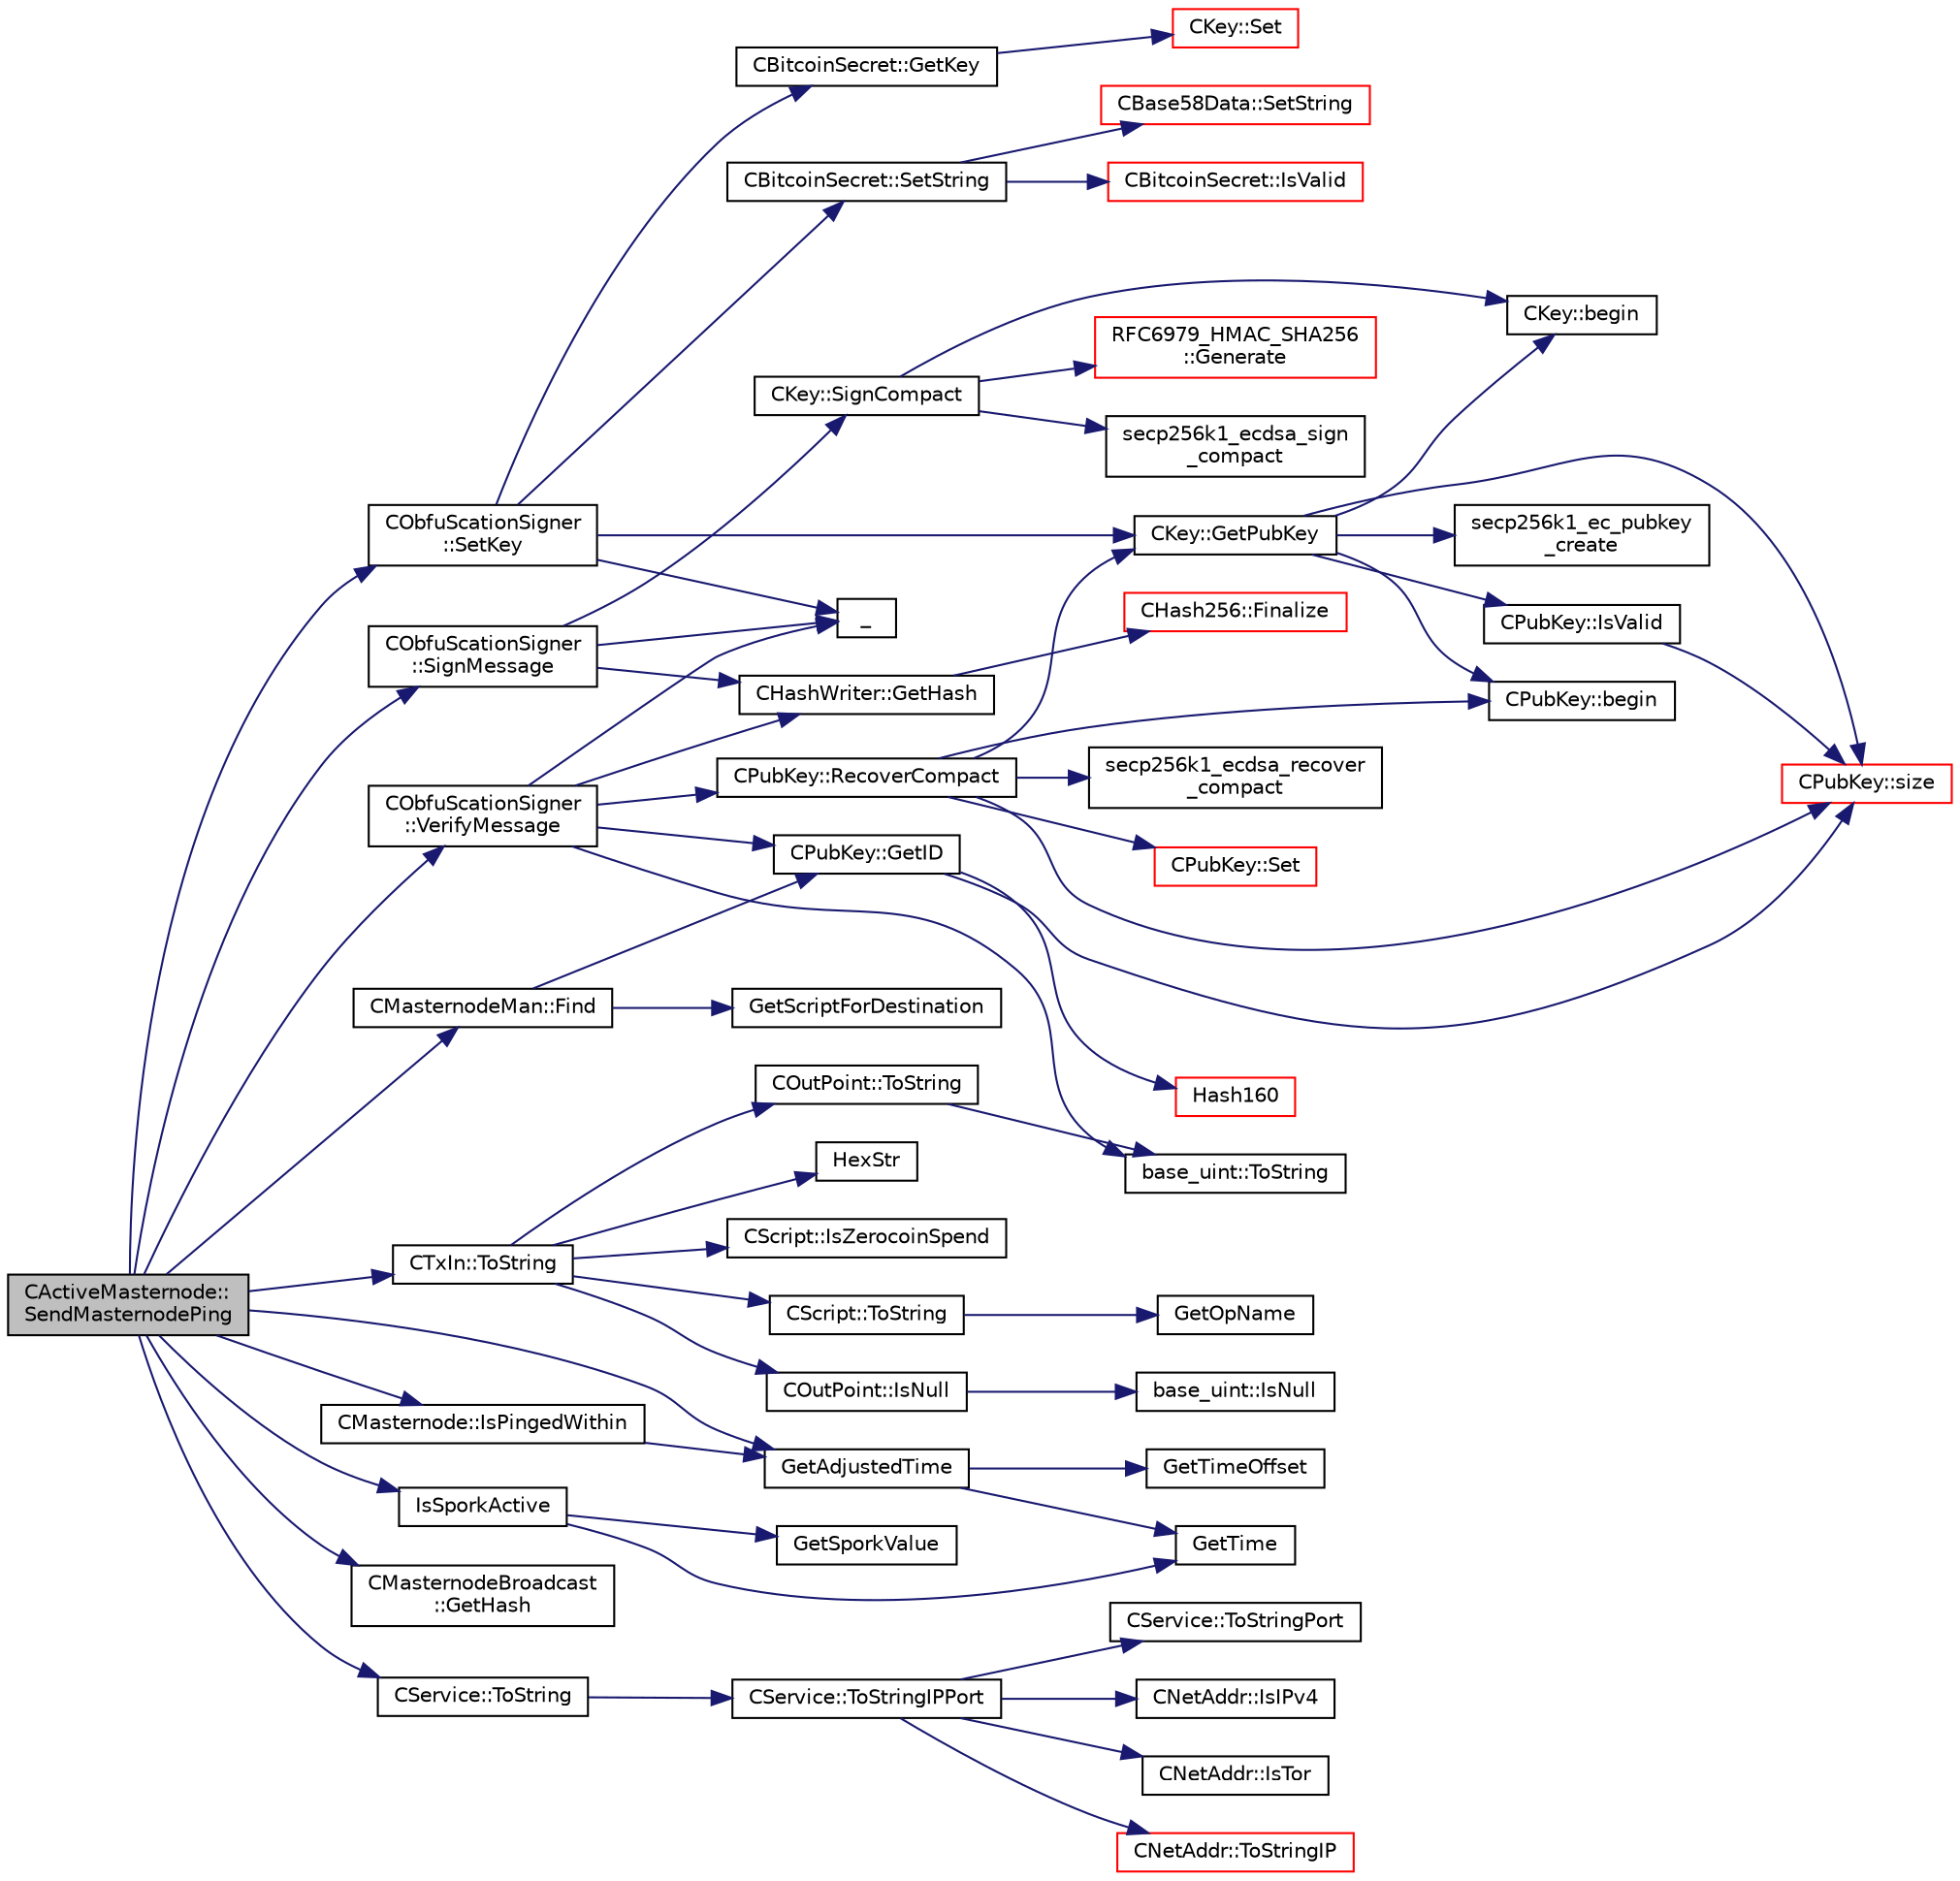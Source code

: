 digraph "CActiveMasternode::SendMasternodePing"
{
  edge [fontname="Helvetica",fontsize="10",labelfontname="Helvetica",labelfontsize="10"];
  node [fontname="Helvetica",fontsize="10",shape=record];
  rankdir="LR";
  Node508 [label="CActiveMasternode::\lSendMasternodePing",height=0.2,width=0.4,color="black", fillcolor="grey75", style="filled", fontcolor="black"];
  Node508 -> Node509 [color="midnightblue",fontsize="10",style="solid",fontname="Helvetica"];
  Node509 [label="CObfuScationSigner\l::SetKey",height=0.2,width=0.4,color="black", fillcolor="white", style="filled",URL="$class_c_obfu_scation_signer.html#a4a12e41611db1b711d59ac4c3323dd36",tooltip="Set the private/public key values, returns true if successful. "];
  Node509 -> Node510 [color="midnightblue",fontsize="10",style="solid",fontname="Helvetica"];
  Node510 [label="CBitcoinSecret::SetString",height=0.2,width=0.4,color="black", fillcolor="white", style="filled",URL="$class_c_bitcoin_secret.html#a6a8aff02f66099f33f573ad3e6375bb1"];
  Node510 -> Node511 [color="midnightblue",fontsize="10",style="solid",fontname="Helvetica"];
  Node511 [label="CBase58Data::SetString",height=0.2,width=0.4,color="red", fillcolor="white", style="filled",URL="$class_c_base58_data.html#a250fa3bc97d03c7d87de5485c8b49b57"];
  Node510 -> Node518 [color="midnightblue",fontsize="10",style="solid",fontname="Helvetica"];
  Node518 [label="CBitcoinSecret::IsValid",height=0.2,width=0.4,color="red", fillcolor="white", style="filled",URL="$class_c_bitcoin_secret.html#a2a93fa8a09826ff63498cb3e4370c154"];
  Node509 -> Node521 [color="midnightblue",fontsize="10",style="solid",fontname="Helvetica"];
  Node521 [label="_",height=0.2,width=0.4,color="black", fillcolor="white", style="filled",URL="$ui__interface_8h.html#aad133bb6103b53cebf03fd01e2f11ba1",tooltip="Translation function: Call Translate signal on UI interface, which returns a boost::optional result..."];
  Node509 -> Node522 [color="midnightblue",fontsize="10",style="solid",fontname="Helvetica"];
  Node522 [label="CBitcoinSecret::GetKey",height=0.2,width=0.4,color="black", fillcolor="white", style="filled",URL="$class_c_bitcoin_secret.html#a4d6bf559d092e6d47f8001c7171096df"];
  Node522 -> Node523 [color="midnightblue",fontsize="10",style="solid",fontname="Helvetica"];
  Node523 [label="CKey::Set",height=0.2,width=0.4,color="red", fillcolor="white", style="filled",URL="$class_c_key.html#aaa13d5f08456bba094210c5eeabf64c8",tooltip="Initialize using begin and end iterators to byte data. "];
  Node509 -> Node526 [color="midnightblue",fontsize="10",style="solid",fontname="Helvetica"];
  Node526 [label="CKey::GetPubKey",height=0.2,width=0.4,color="black", fillcolor="white", style="filled",URL="$class_c_key.html#aa1085c59603a62db6ec776300f250337",tooltip="Compute the public key from a private key. "];
  Node526 -> Node527 [color="midnightblue",fontsize="10",style="solid",fontname="Helvetica"];
  Node527 [label="secp256k1_ec_pubkey\l_create",height=0.2,width=0.4,color="black", fillcolor="white", style="filled",URL="$secp256k1_8h.html#a22e1ef593e0d06d40b4f233e91447aa3",tooltip="Compute the public key for a secret key. "];
  Node526 -> Node528 [color="midnightblue",fontsize="10",style="solid",fontname="Helvetica"];
  Node528 [label="CPubKey::begin",height=0.2,width=0.4,color="black", fillcolor="white", style="filled",URL="$class_c_pub_key.html#a859ab9909d68092d6d4fc739237ab358"];
  Node526 -> Node529 [color="midnightblue",fontsize="10",style="solid",fontname="Helvetica"];
  Node529 [label="CKey::begin",height=0.2,width=0.4,color="black", fillcolor="white", style="filled",URL="$class_c_key.html#ab8dee0ad9d933304a22284ee40040847"];
  Node526 -> Node530 [color="midnightblue",fontsize="10",style="solid",fontname="Helvetica"];
  Node530 [label="CPubKey::size",height=0.2,width=0.4,color="red", fillcolor="white", style="filled",URL="$class_c_pub_key.html#a6bb28fcf0a5f799c69f5b7269363b309",tooltip="Simple read-only vector-like interface to the pubkey data. "];
  Node526 -> Node532 [color="midnightblue",fontsize="10",style="solid",fontname="Helvetica"];
  Node532 [label="CPubKey::IsValid",height=0.2,width=0.4,color="black", fillcolor="white", style="filled",URL="$class_c_pub_key.html#a4fa94293cf8577fd039b9a133f6c7f30"];
  Node532 -> Node530 [color="midnightblue",fontsize="10",style="solid",fontname="Helvetica"];
  Node508 -> Node533 [color="midnightblue",fontsize="10",style="solid",fontname="Helvetica"];
  Node533 [label="CTxIn::ToString",height=0.2,width=0.4,color="black", fillcolor="white", style="filled",URL="$class_c_tx_in.html#a9f3dcba8a979ca7007448f8ad1d3c4c1"];
  Node533 -> Node534 [color="midnightblue",fontsize="10",style="solid",fontname="Helvetica"];
  Node534 [label="COutPoint::ToString",height=0.2,width=0.4,color="black", fillcolor="white", style="filled",URL="$class_c_out_point.html#ab0026adab6a1098cf00de05c872fbb5d"];
  Node534 -> Node535 [color="midnightblue",fontsize="10",style="solid",fontname="Helvetica"];
  Node535 [label="base_uint::ToString",height=0.2,width=0.4,color="black", fillcolor="white", style="filled",URL="$classbase__uint.html#acccba4d9d51a0c36261718ca0cbb293b"];
  Node533 -> Node536 [color="midnightblue",fontsize="10",style="solid",fontname="Helvetica"];
  Node536 [label="COutPoint::IsNull",height=0.2,width=0.4,color="black", fillcolor="white", style="filled",URL="$class_c_out_point.html#ae1516581fa2234556761f04af3a207a6"];
  Node536 -> Node537 [color="midnightblue",fontsize="10",style="solid",fontname="Helvetica"];
  Node537 [label="base_uint::IsNull",height=0.2,width=0.4,color="black", fillcolor="white", style="filled",URL="$classbase__uint.html#a5b67cea01e9219160fe251053adc7cc7"];
  Node533 -> Node538 [color="midnightblue",fontsize="10",style="solid",fontname="Helvetica"];
  Node538 [label="CScript::IsZerocoinSpend",height=0.2,width=0.4,color="black", fillcolor="white", style="filled",URL="$class_c_script.html#a84914a83542deece42dda7b22b043c1f"];
  Node533 -> Node539 [color="midnightblue",fontsize="10",style="solid",fontname="Helvetica"];
  Node539 [label="HexStr",height=0.2,width=0.4,color="black", fillcolor="white", style="filled",URL="$utilstrencodings_8h.html#ace13a819ca4e98c22847d26b3b357e75"];
  Node533 -> Node540 [color="midnightblue",fontsize="10",style="solid",fontname="Helvetica"];
  Node540 [label="CScript::ToString",height=0.2,width=0.4,color="black", fillcolor="white", style="filled",URL="$class_c_script.html#a05fe53ab8fc6a217036bb0d6d7f5d706"];
  Node540 -> Node541 [color="midnightblue",fontsize="10",style="solid",fontname="Helvetica"];
  Node541 [label="GetOpName",height=0.2,width=0.4,color="black", fillcolor="white", style="filled",URL="$script_8cpp.html#a573587022d52d3542eb6fbf5a1190489"];
  Node508 -> Node542 [color="midnightblue",fontsize="10",style="solid",fontname="Helvetica"];
  Node542 [label="CMasternodeMan::Find",height=0.2,width=0.4,color="black", fillcolor="white", style="filled",URL="$class_c_masternode_man.html#a3d34836c6992d29c485ba94a0c1e0ae6",tooltip="Find an entry. "];
  Node542 -> Node543 [color="midnightblue",fontsize="10",style="solid",fontname="Helvetica"];
  Node543 [label="GetScriptForDestination",height=0.2,width=0.4,color="black", fillcolor="white", style="filled",URL="$standard_8cpp.html#ae40f28d3b46c21033f6ee1f1200d0321"];
  Node542 -> Node544 [color="midnightblue",fontsize="10",style="solid",fontname="Helvetica"];
  Node544 [label="CPubKey::GetID",height=0.2,width=0.4,color="black", fillcolor="white", style="filled",URL="$class_c_pub_key.html#a2675f7e6f72eff68e7a5227289feb021",tooltip="Get the KeyID of this public key (hash of its serialization) "];
  Node544 -> Node545 [color="midnightblue",fontsize="10",style="solid",fontname="Helvetica"];
  Node545 [label="Hash160",height=0.2,width=0.4,color="red", fillcolor="white", style="filled",URL="$hash_8h.html#a4490f70ddae16e9e48460a0416a48a6b",tooltip="Compute the 160-bit hash an object. "];
  Node544 -> Node530 [color="midnightblue",fontsize="10",style="solid",fontname="Helvetica"];
  Node508 -> Node551 [color="midnightblue",fontsize="10",style="solid",fontname="Helvetica"];
  Node551 [label="CMasternode::IsPingedWithin",height=0.2,width=0.4,color="black", fillcolor="white", style="filled",URL="$class_c_masternode.html#ab4d54c22f0e31b0d2ee111c6b11d7e72"];
  Node551 -> Node552 [color="midnightblue",fontsize="10",style="solid",fontname="Helvetica"];
  Node552 [label="GetAdjustedTime",height=0.2,width=0.4,color="black", fillcolor="white", style="filled",URL="$timedata_8cpp.html#a09f81b9c7650f898cf3cf305b87547e6"];
  Node552 -> Node553 [color="midnightblue",fontsize="10",style="solid",fontname="Helvetica"];
  Node553 [label="GetTime",height=0.2,width=0.4,color="black", fillcolor="white", style="filled",URL="$utiltime_8cpp.html#a46fac5fba8ba905b5f9acb364f5d8c6f",tooltip="For unit testing. "];
  Node552 -> Node554 [color="midnightblue",fontsize="10",style="solid",fontname="Helvetica"];
  Node554 [label="GetTimeOffset",height=0.2,width=0.4,color="black", fillcolor="white", style="filled",URL="$timedata_8cpp.html#a50ca5344c75631267633f15cfe5e983e",tooltip="\"Never go to sea with two chronometers; take one or three.\" Our three time sources are: ..."];
  Node508 -> Node555 [color="midnightblue",fontsize="10",style="solid",fontname="Helvetica"];
  Node555 [label="CMasternodeBroadcast\l::GetHash",height=0.2,width=0.4,color="black", fillcolor="white", style="filled",URL="$class_c_masternode_broadcast.html#a0ada325e5672c4cd178cf02cdc0a7bd5"];
  Node508 -> Node556 [color="midnightblue",fontsize="10",style="solid",fontname="Helvetica"];
  Node556 [label="IsSporkActive",height=0.2,width=0.4,color="black", fillcolor="white", style="filled",URL="$spork_8cpp.html#a3305663176e21e81c80dc951a7f8ea5e"];
  Node556 -> Node557 [color="midnightblue",fontsize="10",style="solid",fontname="Helvetica"];
  Node557 [label="GetSporkValue",height=0.2,width=0.4,color="black", fillcolor="white", style="filled",URL="$spork_8cpp.html#a7125c44e1c9a54dc7c28556b3fb24a8f"];
  Node556 -> Node553 [color="midnightblue",fontsize="10",style="solid",fontname="Helvetica"];
  Node508 -> Node552 [color="midnightblue",fontsize="10",style="solid",fontname="Helvetica"];
  Node508 -> Node558 [color="midnightblue",fontsize="10",style="solid",fontname="Helvetica"];
  Node558 [label="CService::ToString",height=0.2,width=0.4,color="black", fillcolor="white", style="filled",URL="$class_c_service.html#a225473158bc07c87a6a862160d73cfea"];
  Node558 -> Node559 [color="midnightblue",fontsize="10",style="solid",fontname="Helvetica"];
  Node559 [label="CService::ToStringIPPort",height=0.2,width=0.4,color="black", fillcolor="white", style="filled",URL="$class_c_service.html#a224204c838b12eeb49ca7eabe6f75004"];
  Node559 -> Node560 [color="midnightblue",fontsize="10",style="solid",fontname="Helvetica"];
  Node560 [label="CNetAddr::IsIPv4",height=0.2,width=0.4,color="black", fillcolor="white", style="filled",URL="$class_c_net_addr.html#a7021b79e9a33c342b68db09dbb6c2293"];
  Node559 -> Node561 [color="midnightblue",fontsize="10",style="solid",fontname="Helvetica"];
  Node561 [label="CNetAddr::IsTor",height=0.2,width=0.4,color="black", fillcolor="white", style="filled",URL="$class_c_net_addr.html#a4db37b4997ff3b8c57959f2aa915a9a3"];
  Node559 -> Node562 [color="midnightblue",fontsize="10",style="solid",fontname="Helvetica"];
  Node562 [label="CNetAddr::ToStringIP",height=0.2,width=0.4,color="red", fillcolor="white", style="filled",URL="$class_c_net_addr.html#a0c8d9b5ed3824546ff4dccca3b28b073"];
  Node559 -> Node568 [color="midnightblue",fontsize="10",style="solid",fontname="Helvetica"];
  Node568 [label="CService::ToStringPort",height=0.2,width=0.4,color="black", fillcolor="white", style="filled",URL="$class_c_service.html#a95d6f24b6a613fca24734ba4e38ef3dc"];
  Node508 -> Node569 [color="midnightblue",fontsize="10",style="solid",fontname="Helvetica"];
  Node569 [label="CObfuScationSigner\l::SignMessage",height=0.2,width=0.4,color="black", fillcolor="white", style="filled",URL="$class_c_obfu_scation_signer.html#a004eab16d18045b42d51037eab817585",tooltip="Sign the message, returns true if successful. "];
  Node569 -> Node570 [color="midnightblue",fontsize="10",style="solid",fontname="Helvetica"];
  Node570 [label="CKey::SignCompact",height=0.2,width=0.4,color="black", fillcolor="white", style="filled",URL="$class_c_key.html#afe77d80889aa68e92e6882e75424cfb8",tooltip="Create a compact signature (65 bytes), which allows reconstructing the used public key..."];
  Node570 -> Node529 [color="midnightblue",fontsize="10",style="solid",fontname="Helvetica"];
  Node570 -> Node571 [color="midnightblue",fontsize="10",style="solid",fontname="Helvetica"];
  Node571 [label="RFC6979_HMAC_SHA256\l::Generate",height=0.2,width=0.4,color="red", fillcolor="white", style="filled",URL="$class_r_f_c6979___h_m_a_c___s_h_a256.html#a9f841d552097f528631538e9939e0f70",tooltip="Generate a byte array. "];
  Node570 -> Node573 [color="midnightblue",fontsize="10",style="solid",fontname="Helvetica"];
  Node573 [label="secp256k1_ecdsa_sign\l_compact",height=0.2,width=0.4,color="black", fillcolor="white", style="filled",URL="$secp256k1_8h.html#a8f0ebc259cc949ae9b231665dfd5c004",tooltip="Create a compact ECDSA signature (64 byte + recovery id). "];
  Node569 -> Node574 [color="midnightblue",fontsize="10",style="solid",fontname="Helvetica"];
  Node574 [label="CHashWriter::GetHash",height=0.2,width=0.4,color="black", fillcolor="white", style="filled",URL="$class_c_hash_writer.html#ae94a937211502eabf19477630090093a"];
  Node574 -> Node575 [color="midnightblue",fontsize="10",style="solid",fontname="Helvetica"];
  Node575 [label="CHash256::Finalize",height=0.2,width=0.4,color="red", fillcolor="white", style="filled",URL="$class_c_hash256.html#aa8a70c1b7cf24ce7d00240a1131cf4e7"];
  Node569 -> Node521 [color="midnightblue",fontsize="10",style="solid",fontname="Helvetica"];
  Node508 -> Node578 [color="midnightblue",fontsize="10",style="solid",fontname="Helvetica"];
  Node578 [label="CObfuScationSigner\l::VerifyMessage",height=0.2,width=0.4,color="black", fillcolor="white", style="filled",URL="$class_c_obfu_scation_signer.html#aaf770086b8defa6568da76bee8fb5269",tooltip="Verify the message, returns true if succcessful. "];
  Node578 -> Node579 [color="midnightblue",fontsize="10",style="solid",fontname="Helvetica"];
  Node579 [label="CPubKey::RecoverCompact",height=0.2,width=0.4,color="black", fillcolor="white", style="filled",URL="$class_c_pub_key.html#a169505e735a02db385486b0affeb565c",tooltip="Recover a public key from a compact signature. "];
  Node579 -> Node580 [color="midnightblue",fontsize="10",style="solid",fontname="Helvetica"];
  Node580 [label="secp256k1_ecdsa_recover\l_compact",height=0.2,width=0.4,color="black", fillcolor="white", style="filled",URL="$secp256k1_8h.html#ad1f2dda163655017f0ab2ec246328975",tooltip="Recover an ECDSA public key from a compact signature. "];
  Node579 -> Node528 [color="midnightblue",fontsize="10",style="solid",fontname="Helvetica"];
  Node579 -> Node530 [color="midnightblue",fontsize="10",style="solid",fontname="Helvetica"];
  Node579 -> Node526 [color="midnightblue",fontsize="10",style="solid",fontname="Helvetica"];
  Node579 -> Node581 [color="midnightblue",fontsize="10",style="solid",fontname="Helvetica"];
  Node581 [label="CPubKey::Set",height=0.2,width=0.4,color="red", fillcolor="white", style="filled",URL="$class_c_pub_key.html#af59bc1d3be119c1f8b49d3c1e2c0797b",tooltip="Initialize a public key using begin/end iterators to byte data. "];
  Node578 -> Node574 [color="midnightblue",fontsize="10",style="solid",fontname="Helvetica"];
  Node578 -> Node521 [color="midnightblue",fontsize="10",style="solid",fontname="Helvetica"];
  Node578 -> Node544 [color="midnightblue",fontsize="10",style="solid",fontname="Helvetica"];
  Node578 -> Node535 [color="midnightblue",fontsize="10",style="solid",fontname="Helvetica"];
}
